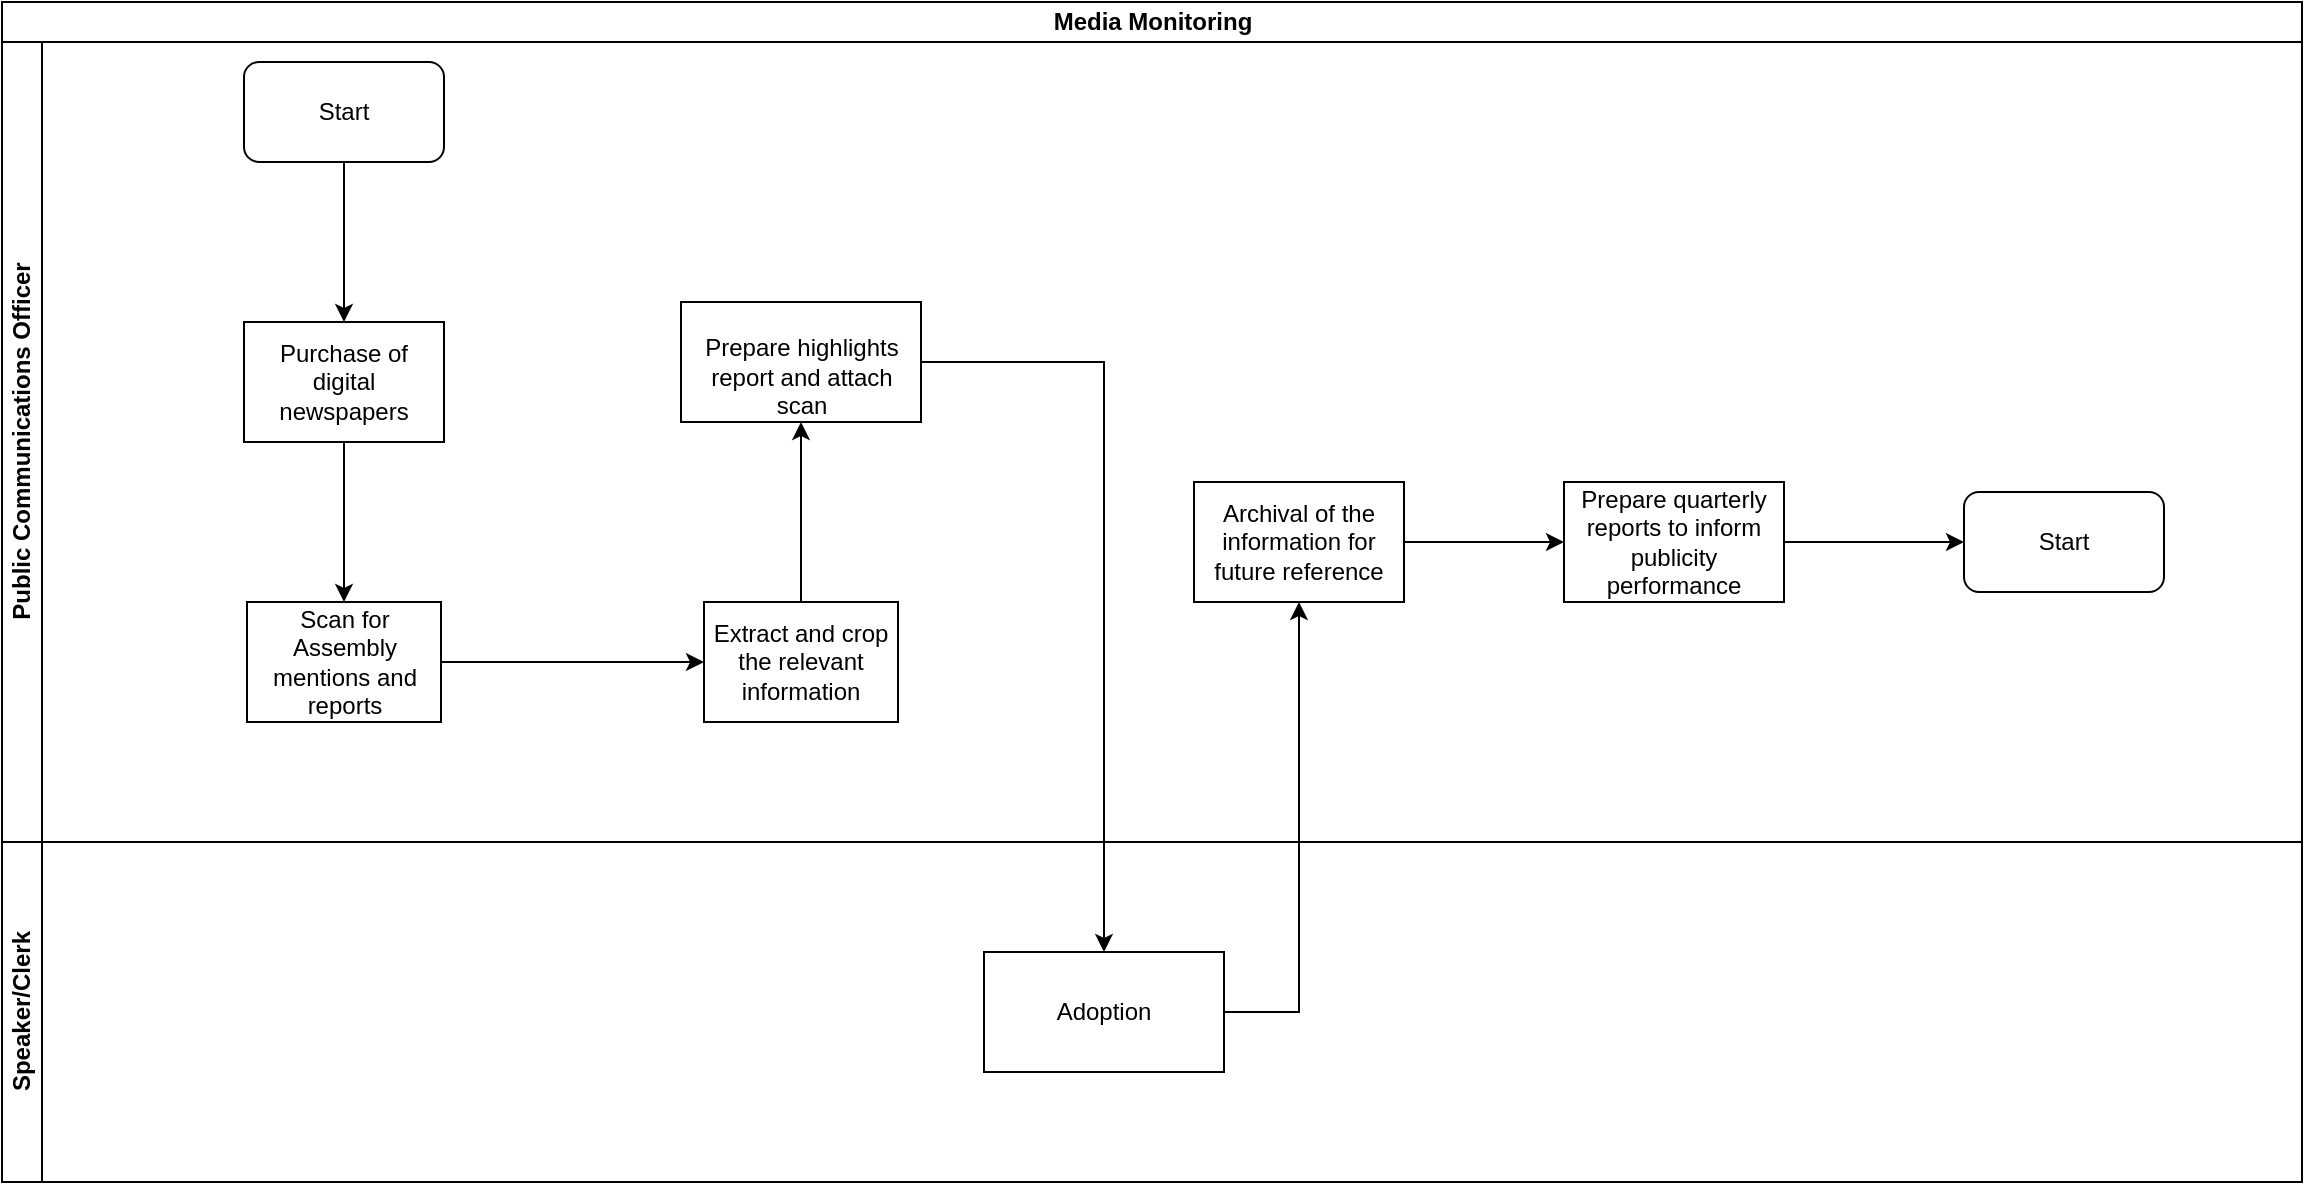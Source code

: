 <mxfile version="13.7.7" type="github">
  <diagram id="cNWLFGiqtRKxobIlIwnB" name="Page-1">
    <mxGraphModel dx="910" dy="487" grid="1" gridSize="10" guides="1" tooltips="1" connect="1" arrows="1" fold="1" page="1" pageScale="1" pageWidth="1169" pageHeight="827" math="0" shadow="0">
      <root>
        <mxCell id="0" />
        <mxCell id="1" parent="0" />
        <mxCell id="bhXRAbe2QUkGEkO_xJfN-1" value="Media Monitoring" style="swimlane;html=1;childLayout=stackLayout;resizeParent=1;resizeParentMax=0;horizontal=1;startSize=20;horizontalStack=0;" vertex="1" parent="1">
          <mxGeometry x="10" y="10" width="1150" height="590" as="geometry" />
        </mxCell>
        <mxCell id="bhXRAbe2QUkGEkO_xJfN-2" value="Public Communications Officer" style="swimlane;html=1;startSize=20;horizontal=0;" vertex="1" parent="bhXRAbe2QUkGEkO_xJfN-1">
          <mxGeometry y="20" width="1150" height="400" as="geometry" />
        </mxCell>
        <mxCell id="bhXRAbe2QUkGEkO_xJfN-5" value="Start" style="rounded=1;whiteSpace=wrap;html=1;" vertex="1" parent="bhXRAbe2QUkGEkO_xJfN-2">
          <mxGeometry x="121" y="10" width="100" height="50" as="geometry" />
        </mxCell>
        <mxCell id="bhXRAbe2QUkGEkO_xJfN-13" value="&lt;br/&gt;Prepare highlights report and attach scan &lt;br/&gt;" style="whiteSpace=wrap;html=1;rounded=0;" vertex="1" parent="bhXRAbe2QUkGEkO_xJfN-2">
          <mxGeometry x="339.5" y="130" width="120" height="60" as="geometry" />
        </mxCell>
        <mxCell id="bhXRAbe2QUkGEkO_xJfN-8" value="Purchase of digital newspapers" style="rounded=0;whiteSpace=wrap;html=1;" vertex="1" parent="bhXRAbe2QUkGEkO_xJfN-2">
          <mxGeometry x="121" y="140" width="100" height="60" as="geometry" />
        </mxCell>
        <mxCell id="bhXRAbe2QUkGEkO_xJfN-7" value="" style="edgeStyle=orthogonalEdgeStyle;rounded=0;orthogonalLoop=1;jettySize=auto;html=1;" edge="1" parent="bhXRAbe2QUkGEkO_xJfN-2" source="bhXRAbe2QUkGEkO_xJfN-5" target="bhXRAbe2QUkGEkO_xJfN-8">
          <mxGeometry relative="1" as="geometry">
            <mxPoint x="181" y="135" as="targetPoint" />
          </mxGeometry>
        </mxCell>
        <mxCell id="bhXRAbe2QUkGEkO_xJfN-10" value="" style="edgeStyle=orthogonalEdgeStyle;rounded=0;orthogonalLoop=1;jettySize=auto;html=1;" edge="1" parent="bhXRAbe2QUkGEkO_xJfN-2" source="bhXRAbe2QUkGEkO_xJfN-8" target="bhXRAbe2QUkGEkO_xJfN-9">
          <mxGeometry relative="1" as="geometry" />
        </mxCell>
        <mxCell id="bhXRAbe2QUkGEkO_xJfN-12" value="" style="edgeStyle=orthogonalEdgeStyle;rounded=0;orthogonalLoop=1;jettySize=auto;html=1;" edge="1" parent="bhXRAbe2QUkGEkO_xJfN-2" source="bhXRAbe2QUkGEkO_xJfN-9" target="bhXRAbe2QUkGEkO_xJfN-11">
          <mxGeometry relative="1" as="geometry" />
        </mxCell>
        <mxCell id="bhXRAbe2QUkGEkO_xJfN-17" value="Archival of the information for future reference" style="whiteSpace=wrap;html=1;rounded=0;" vertex="1" parent="bhXRAbe2QUkGEkO_xJfN-2">
          <mxGeometry x="596" y="220" width="105" height="60" as="geometry" />
        </mxCell>
        <mxCell id="bhXRAbe2QUkGEkO_xJfN-19" value="Prepare quarterly reports to inform publicity performance" style="whiteSpace=wrap;html=1;rounded=0;" vertex="1" parent="bhXRAbe2QUkGEkO_xJfN-2">
          <mxGeometry x="781" y="220" width="110" height="60" as="geometry" />
        </mxCell>
        <mxCell id="bhXRAbe2QUkGEkO_xJfN-9" value="Scan for Assembly mentions and reports" style="whiteSpace=wrap;html=1;rounded=0;" vertex="1" parent="bhXRAbe2QUkGEkO_xJfN-2">
          <mxGeometry x="122.5" y="280" width="97" height="60" as="geometry" />
        </mxCell>
        <mxCell id="bhXRAbe2QUkGEkO_xJfN-11" value="Extract and crop the relevant information" style="whiteSpace=wrap;html=1;rounded=0;" vertex="1" parent="bhXRAbe2QUkGEkO_xJfN-2">
          <mxGeometry x="351" y="280" width="97" height="60" as="geometry" />
        </mxCell>
        <mxCell id="bhXRAbe2QUkGEkO_xJfN-14" value="" style="edgeStyle=orthogonalEdgeStyle;rounded=0;orthogonalLoop=1;jettySize=auto;html=1;" edge="1" parent="bhXRAbe2QUkGEkO_xJfN-2" source="bhXRAbe2QUkGEkO_xJfN-11" target="bhXRAbe2QUkGEkO_xJfN-13">
          <mxGeometry relative="1" as="geometry" />
        </mxCell>
        <mxCell id="bhXRAbe2QUkGEkO_xJfN-20" value="" style="edgeStyle=orthogonalEdgeStyle;rounded=0;orthogonalLoop=1;jettySize=auto;html=1;" edge="1" parent="bhXRAbe2QUkGEkO_xJfN-2" source="bhXRAbe2QUkGEkO_xJfN-17" target="bhXRAbe2QUkGEkO_xJfN-19">
          <mxGeometry relative="1" as="geometry" />
        </mxCell>
        <mxCell id="bhXRAbe2QUkGEkO_xJfN-3" value="Speaker/Clerk" style="swimlane;html=1;startSize=20;horizontal=0;" vertex="1" parent="bhXRAbe2QUkGEkO_xJfN-1">
          <mxGeometry y="420" width="1150" height="170" as="geometry" />
        </mxCell>
        <mxCell id="bhXRAbe2QUkGEkO_xJfN-15" value="Adoption" style="whiteSpace=wrap;html=1;rounded=0;" vertex="1" parent="bhXRAbe2QUkGEkO_xJfN-3">
          <mxGeometry x="491" y="55" width="120" height="60" as="geometry" />
        </mxCell>
        <mxCell id="bhXRAbe2QUkGEkO_xJfN-16" value="" style="edgeStyle=orthogonalEdgeStyle;rounded=0;orthogonalLoop=1;jettySize=auto;html=1;" edge="1" parent="bhXRAbe2QUkGEkO_xJfN-1" source="bhXRAbe2QUkGEkO_xJfN-13" target="bhXRAbe2QUkGEkO_xJfN-15">
          <mxGeometry relative="1" as="geometry" />
        </mxCell>
        <mxCell id="bhXRAbe2QUkGEkO_xJfN-18" value="" style="edgeStyle=orthogonalEdgeStyle;rounded=0;orthogonalLoop=1;jettySize=auto;html=1;exitX=1;exitY=0.5;exitDx=0;exitDy=0;" edge="1" parent="bhXRAbe2QUkGEkO_xJfN-1" source="bhXRAbe2QUkGEkO_xJfN-15" target="bhXRAbe2QUkGEkO_xJfN-17">
          <mxGeometry relative="1" as="geometry" />
        </mxCell>
        <mxCell id="bhXRAbe2QUkGEkO_xJfN-22" value="" style="edgeStyle=orthogonalEdgeStyle;rounded=0;orthogonalLoop=1;jettySize=auto;html=1;entryX=0;entryY=0.5;entryDx=0;entryDy=0;" edge="1" parent="1" source="bhXRAbe2QUkGEkO_xJfN-19" target="bhXRAbe2QUkGEkO_xJfN-23">
          <mxGeometry relative="1" as="geometry">
            <mxPoint x="996" y="280" as="targetPoint" />
          </mxGeometry>
        </mxCell>
        <mxCell id="bhXRAbe2QUkGEkO_xJfN-23" value="Start" style="rounded=1;whiteSpace=wrap;html=1;" vertex="1" parent="1">
          <mxGeometry x="991" y="255" width="100" height="50" as="geometry" />
        </mxCell>
      </root>
    </mxGraphModel>
  </diagram>
</mxfile>
